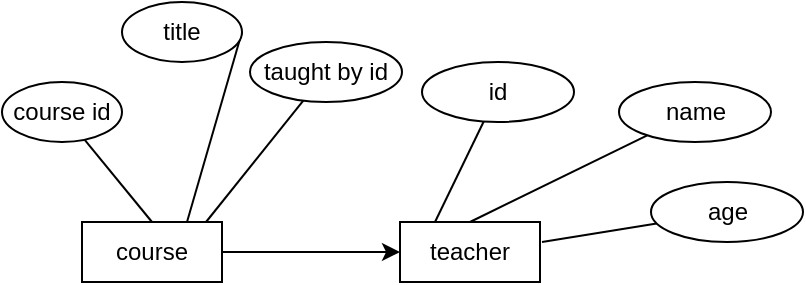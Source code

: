 <mxfile version="21.0.8" type="github">
  <diagram name="第1頁" id="izqqchvkeChoprTOHGF7">
    <mxGraphModel dx="1434" dy="768" grid="1" gridSize="10" guides="1" tooltips="1" connect="1" arrows="1" fold="1" page="1" pageScale="1" pageWidth="827" pageHeight="1169" math="0" shadow="0">
      <root>
        <mxCell id="0" />
        <mxCell id="1" parent="0" />
        <mxCell id="0pe9_hopcAu_G4nnsLJK-6" value="" style="edgeStyle=orthogonalEdgeStyle;rounded=0;orthogonalLoop=1;jettySize=auto;html=1;entryX=0;entryY=0.5;entryDx=0;entryDy=0;" edge="1" parent="1" source="0pe9_hopcAu_G4nnsLJK-1" target="0pe9_hopcAu_G4nnsLJK-2">
          <mxGeometry relative="1" as="geometry">
            <mxPoint x="350" y="385" as="targetPoint" />
          </mxGeometry>
        </mxCell>
        <mxCell id="0pe9_hopcAu_G4nnsLJK-1" value="course" style="rounded=0;whiteSpace=wrap;html=1;" vertex="1" parent="1">
          <mxGeometry x="220" y="370" width="70" height="30" as="geometry" />
        </mxCell>
        <mxCell id="0pe9_hopcAu_G4nnsLJK-2" value="teacher" style="rounded=0;whiteSpace=wrap;html=1;" vertex="1" parent="1">
          <mxGeometry x="379" y="370" width="70" height="30" as="geometry" />
        </mxCell>
        <mxCell id="0pe9_hopcAu_G4nnsLJK-8" value="" style="endArrow=none;html=1;rounded=0;exitX=0.5;exitY=0;exitDx=0;exitDy=0;" edge="1" parent="1" source="0pe9_hopcAu_G4nnsLJK-1" target="0pe9_hopcAu_G4nnsLJK-9">
          <mxGeometry width="50" height="50" relative="1" as="geometry">
            <mxPoint x="390" y="420" as="sourcePoint" />
            <mxPoint x="240" y="320" as="targetPoint" />
          </mxGeometry>
        </mxCell>
        <mxCell id="0pe9_hopcAu_G4nnsLJK-9" value="course id" style="ellipse;whiteSpace=wrap;html=1;" vertex="1" parent="1">
          <mxGeometry x="180" y="300" width="60" height="30" as="geometry" />
        </mxCell>
        <mxCell id="0pe9_hopcAu_G4nnsLJK-10" value="" style="endArrow=none;html=1;rounded=0;exitX=0.75;exitY=0;exitDx=0;exitDy=0;entryX=1;entryY=0.5;entryDx=0;entryDy=0;" edge="1" parent="1" target="0pe9_hopcAu_G4nnsLJK-11">
          <mxGeometry width="50" height="50" relative="1" as="geometry">
            <mxPoint x="272.5" y="370" as="sourcePoint" />
            <mxPoint x="300" y="310" as="targetPoint" />
          </mxGeometry>
        </mxCell>
        <mxCell id="0pe9_hopcAu_G4nnsLJK-11" value="title" style="ellipse;whiteSpace=wrap;html=1;" vertex="1" parent="1">
          <mxGeometry x="240" y="260" width="60" height="30" as="geometry" />
        </mxCell>
        <mxCell id="0pe9_hopcAu_G4nnsLJK-15" value="" style="endArrow=none;html=1;rounded=0;exitX=0.886;exitY=0;exitDx=0;exitDy=0;exitPerimeter=0;" edge="1" parent="1" target="0pe9_hopcAu_G4nnsLJK-16" source="0pe9_hopcAu_G4nnsLJK-1">
          <mxGeometry width="50" height="50" relative="1" as="geometry">
            <mxPoint x="290" y="360" as="sourcePoint" />
            <mxPoint x="364" y="300" as="targetPoint" />
          </mxGeometry>
        </mxCell>
        <mxCell id="0pe9_hopcAu_G4nnsLJK-16" value="taught by id" style="ellipse;whiteSpace=wrap;html=1;" vertex="1" parent="1">
          <mxGeometry x="304" y="280" width="76" height="30" as="geometry" />
        </mxCell>
        <mxCell id="0pe9_hopcAu_G4nnsLJK-17" value="" style="endArrow=none;html=1;rounded=0;exitX=0.25;exitY=0;exitDx=0;exitDy=0;" edge="1" parent="1" target="0pe9_hopcAu_G4nnsLJK-18" source="0pe9_hopcAu_G4nnsLJK-2">
          <mxGeometry width="50" height="50" relative="1" as="geometry">
            <mxPoint x="401" y="400" as="sourcePoint" />
            <mxPoint x="450" y="310" as="targetPoint" />
          </mxGeometry>
        </mxCell>
        <mxCell id="0pe9_hopcAu_G4nnsLJK-18" value="id" style="ellipse;whiteSpace=wrap;html=1;" vertex="1" parent="1">
          <mxGeometry x="390" y="290" width="76" height="30" as="geometry" />
        </mxCell>
        <mxCell id="0pe9_hopcAu_G4nnsLJK-20" value="" style="endArrow=none;html=1;rounded=0;exitX=0.75;exitY=0;exitDx=0;exitDy=0;" edge="1" parent="1" target="0pe9_hopcAu_G4nnsLJK-21">
          <mxGeometry width="50" height="50" relative="1" as="geometry">
            <mxPoint x="414" y="370" as="sourcePoint" />
            <mxPoint x="548.5" y="320" as="targetPoint" />
          </mxGeometry>
        </mxCell>
        <mxCell id="0pe9_hopcAu_G4nnsLJK-21" value="name" style="ellipse;whiteSpace=wrap;html=1;" vertex="1" parent="1">
          <mxGeometry x="488.5" y="300" width="76" height="30" as="geometry" />
        </mxCell>
        <mxCell id="0pe9_hopcAu_G4nnsLJK-22" value="" style="endArrow=none;html=1;rounded=0;" edge="1" parent="1" target="0pe9_hopcAu_G4nnsLJK-23">
          <mxGeometry width="50" height="50" relative="1" as="geometry">
            <mxPoint x="450" y="380" as="sourcePoint" />
            <mxPoint x="564.5" y="370" as="targetPoint" />
          </mxGeometry>
        </mxCell>
        <mxCell id="0pe9_hopcAu_G4nnsLJK-23" value="age" style="ellipse;whiteSpace=wrap;html=1;" vertex="1" parent="1">
          <mxGeometry x="504.5" y="350" width="76" height="30" as="geometry" />
        </mxCell>
      </root>
    </mxGraphModel>
  </diagram>
</mxfile>
